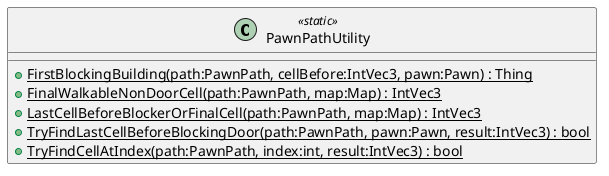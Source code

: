 @startuml
class PawnPathUtility <<static>> {
    + {static} FirstBlockingBuilding(path:PawnPath, cellBefore:IntVec3, pawn:Pawn) : Thing
    + {static} FinalWalkableNonDoorCell(path:PawnPath, map:Map) : IntVec3
    + {static} LastCellBeforeBlockerOrFinalCell(path:PawnPath, map:Map) : IntVec3
    + {static} TryFindLastCellBeforeBlockingDoor(path:PawnPath, pawn:Pawn, result:IntVec3) : bool
    + {static} TryFindCellAtIndex(path:PawnPath, index:int, result:IntVec3) : bool
}
@enduml
